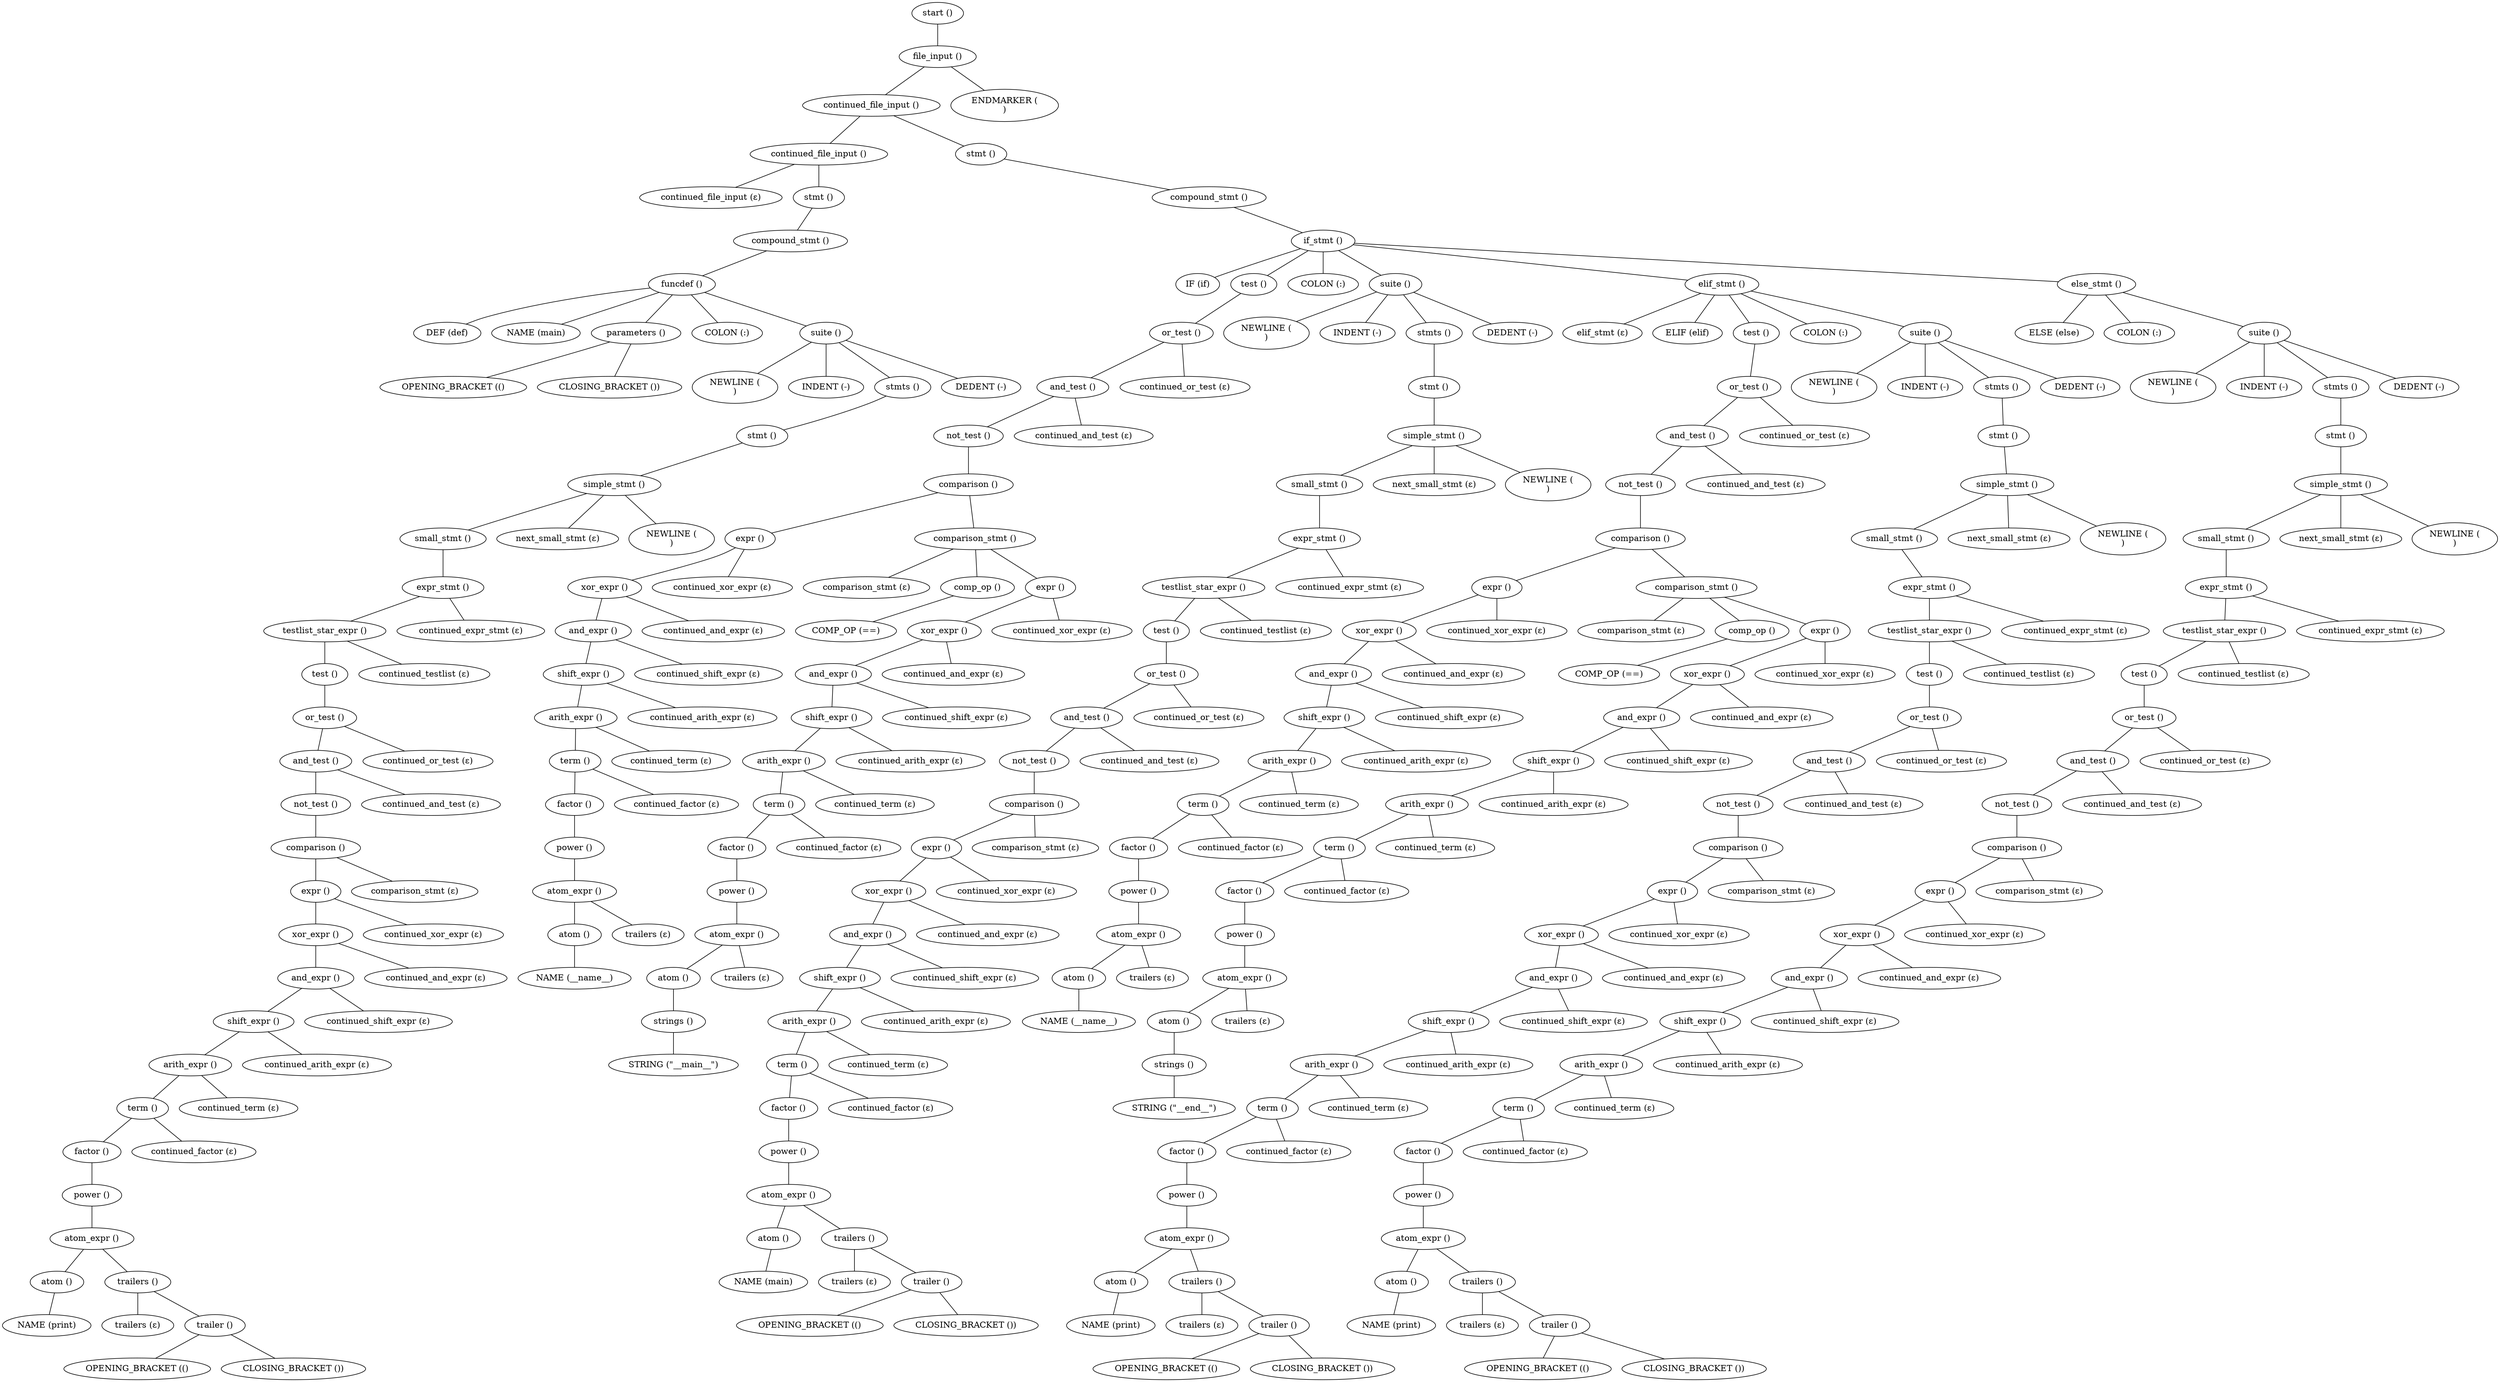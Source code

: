 Graph {
node1 [label="start ()"];
node2 [label="file_input ()"];
node3 [label="continued_file_input ()"];
node4 [label="continued_file_input ()"];
node5 [label="continued_file_input (ε)"];
node6 [label="stmt ()"];
node7 [label="compound_stmt ()"];
node8 [label="funcdef ()"];
node9 [label="DEF (def)"];
node10 [label="NAME (main)"];
node11 [label="parameters ()"];
node12 [label="OPENING_BRACKET (()"];
node13 [label="CLOSING_BRACKET ())"];
node14 [label="COLON (:)"];
node15 [label="suite ()"];
node16 [label="NEWLINE (
)"];
node17 [label="INDENT (-)"];
node18 [label="stmts ()"];
node19 [label="stmt ()"];
node20 [label="simple_stmt ()"];
node21 [label="small_stmt ()"];
node22 [label="expr_stmt ()"];
node23 [label="testlist_star_expr ()"];
node24 [label="test ()"];
node25 [label="or_test ()"];
node26 [label="and_test ()"];
node27 [label="not_test ()"];
node28 [label="comparison ()"];
node29 [label="expr ()"];
node30 [label="xor_expr ()"];
node31 [label="and_expr ()"];
node32 [label="shift_expr ()"];
node33 [label="arith_expr ()"];
node34 [label="term ()"];
node35 [label="factor ()"];
node36 [label="power ()"];
node37 [label="atom_expr ()"];
node38 [label="atom ()"];
node39 [label="NAME (print)"];
node40 [label="trailers ()"];
node41 [label="trailers (ε)"];
node42 [label="trailer ()"];
node43 [label="OPENING_BRACKET (()"];
node44 [label="CLOSING_BRACKET ())"];
node45 [label="continued_factor (ε)"];
node46 [label="continued_term (ε)"];
node47 [label="continued_arith_expr (ε)"];
node48 [label="continued_shift_expr (ε)"];
node49 [label="continued_and_expr (ε)"];
node50 [label="continued_xor_expr (ε)"];
node51 [label="comparison_stmt (ε)"];
node52 [label="continued_and_test (ε)"];
node53 [label="continued_or_test (ε)"];
node54 [label="continued_testlist (ε)"];
node55 [label="continued_expr_stmt (ε)"];
node56 [label="next_small_stmt (ε)"];
node57 [label="NEWLINE (
)"];
node58 [label="DEDENT (-)"];
node59 [label="stmt ()"];
node60 [label="compound_stmt ()"];
node61 [label="if_stmt ()"];
node62 [label="IF (if)"];
node63 [label="test ()"];
node64 [label="or_test ()"];
node65 [label="and_test ()"];
node66 [label="not_test ()"];
node67 [label="comparison ()"];
node68 [label="expr ()"];
node69 [label="xor_expr ()"];
node70 [label="and_expr ()"];
node71 [label="shift_expr ()"];
node72 [label="arith_expr ()"];
node73 [label="term ()"];
node74 [label="factor ()"];
node75 [label="power ()"];
node76 [label="atom_expr ()"];
node77 [label="atom ()"];
node78 [label="NAME (__name__)"];
node79 [label="trailers (ε)"];
node80 [label="continued_factor (ε)"];
node81 [label="continued_term (ε)"];
node82 [label="continued_arith_expr (ε)"];
node83 [label="continued_shift_expr (ε)"];
node84 [label="continued_and_expr (ε)"];
node85 [label="continued_xor_expr (ε)"];
node86 [label="comparison_stmt ()"];
node87 [label="comparison_stmt (ε)"];
node88 [label="comp_op ()"];
node89 [label="COMP_OP (==)"];
node90 [label="expr ()"];
node91 [label="xor_expr ()"];
node92 [label="and_expr ()"];
node93 [label="shift_expr ()"];
node94 [label="arith_expr ()"];
node95 [label="term ()"];
node96 [label="factor ()"];
node97 [label="power ()"];
node98 [label="atom_expr ()"];
node99 [label="atom ()"];
node100 [label="strings ()"];
node101 [label="STRING (&quot;__main__&quot;)"];
node102 [label="trailers (ε)"];
node103 [label="continued_factor (ε)"];
node104 [label="continued_term (ε)"];
node105 [label="continued_arith_expr (ε)"];
node106 [label="continued_shift_expr (ε)"];
node107 [label="continued_and_expr (ε)"];
node108 [label="continued_xor_expr (ε)"];
node109 [label="continued_and_test (ε)"];
node110 [label="continued_or_test (ε)"];
node111 [label="COLON (:)"];
node112 [label="suite ()"];
node113 [label="NEWLINE (
)"];
node114 [label="INDENT (-)"];
node115 [label="stmts ()"];
node116 [label="stmt ()"];
node117 [label="simple_stmt ()"];
node118 [label="small_stmt ()"];
node119 [label="expr_stmt ()"];
node120 [label="testlist_star_expr ()"];
node121 [label="test ()"];
node122 [label="or_test ()"];
node123 [label="and_test ()"];
node124 [label="not_test ()"];
node125 [label="comparison ()"];
node126 [label="expr ()"];
node127 [label="xor_expr ()"];
node128 [label="and_expr ()"];
node129 [label="shift_expr ()"];
node130 [label="arith_expr ()"];
node131 [label="term ()"];
node132 [label="factor ()"];
node133 [label="power ()"];
node134 [label="atom_expr ()"];
node135 [label="atom ()"];
node136 [label="NAME (main)"];
node137 [label="trailers ()"];
node138 [label="trailers (ε)"];
node139 [label="trailer ()"];
node140 [label="OPENING_BRACKET (()"];
node141 [label="CLOSING_BRACKET ())"];
node142 [label="continued_factor (ε)"];
node143 [label="continued_term (ε)"];
node144 [label="continued_arith_expr (ε)"];
node145 [label="continued_shift_expr (ε)"];
node146 [label="continued_and_expr (ε)"];
node147 [label="continued_xor_expr (ε)"];
node148 [label="comparison_stmt (ε)"];
node149 [label="continued_and_test (ε)"];
node150 [label="continued_or_test (ε)"];
node151 [label="continued_testlist (ε)"];
node152 [label="continued_expr_stmt (ε)"];
node153 [label="next_small_stmt (ε)"];
node154 [label="NEWLINE (
)"];
node155 [label="DEDENT (-)"];
node156 [label="elif_stmt ()"];
node157 [label="elif_stmt (ε)"];
node158 [label="ELIF (elif)"];
node159 [label="test ()"];
node160 [label="or_test ()"];
node161 [label="and_test ()"];
node162 [label="not_test ()"];
node163 [label="comparison ()"];
node164 [label="expr ()"];
node165 [label="xor_expr ()"];
node166 [label="and_expr ()"];
node167 [label="shift_expr ()"];
node168 [label="arith_expr ()"];
node169 [label="term ()"];
node170 [label="factor ()"];
node171 [label="power ()"];
node172 [label="atom_expr ()"];
node173 [label="atom ()"];
node174 [label="NAME (__name__)"];
node175 [label="trailers (ε)"];
node176 [label="continued_factor (ε)"];
node177 [label="continued_term (ε)"];
node178 [label="continued_arith_expr (ε)"];
node179 [label="continued_shift_expr (ε)"];
node180 [label="continued_and_expr (ε)"];
node181 [label="continued_xor_expr (ε)"];
node182 [label="comparison_stmt ()"];
node183 [label="comparison_stmt (ε)"];
node184 [label="comp_op ()"];
node185 [label="COMP_OP (==)"];
node186 [label="expr ()"];
node187 [label="xor_expr ()"];
node188 [label="and_expr ()"];
node189 [label="shift_expr ()"];
node190 [label="arith_expr ()"];
node191 [label="term ()"];
node192 [label="factor ()"];
node193 [label="power ()"];
node194 [label="atom_expr ()"];
node195 [label="atom ()"];
node196 [label="strings ()"];
node197 [label="STRING (&quot;__end__&quot;)"];
node198 [label="trailers (ε)"];
node199 [label="continued_factor (ε)"];
node200 [label="continued_term (ε)"];
node201 [label="continued_arith_expr (ε)"];
node202 [label="continued_shift_expr (ε)"];
node203 [label="continued_and_expr (ε)"];
node204 [label="continued_xor_expr (ε)"];
node205 [label="continued_and_test (ε)"];
node206 [label="continued_or_test (ε)"];
node207 [label="COLON (:)"];
node208 [label="suite ()"];
node209 [label="NEWLINE (
)"];
node210 [label="INDENT (-)"];
node211 [label="stmts ()"];
node212 [label="stmt ()"];
node213 [label="simple_stmt ()"];
node214 [label="small_stmt ()"];
node215 [label="expr_stmt ()"];
node216 [label="testlist_star_expr ()"];
node217 [label="test ()"];
node218 [label="or_test ()"];
node219 [label="and_test ()"];
node220 [label="not_test ()"];
node221 [label="comparison ()"];
node222 [label="expr ()"];
node223 [label="xor_expr ()"];
node224 [label="and_expr ()"];
node225 [label="shift_expr ()"];
node226 [label="arith_expr ()"];
node227 [label="term ()"];
node228 [label="factor ()"];
node229 [label="power ()"];
node230 [label="atom_expr ()"];
node231 [label="atom ()"];
node232 [label="NAME (print)"];
node233 [label="trailers ()"];
node234 [label="trailers (ε)"];
node235 [label="trailer ()"];
node236 [label="OPENING_BRACKET (()"];
node237 [label="CLOSING_BRACKET ())"];
node238 [label="continued_factor (ε)"];
node239 [label="continued_term (ε)"];
node240 [label="continued_arith_expr (ε)"];
node241 [label="continued_shift_expr (ε)"];
node242 [label="continued_and_expr (ε)"];
node243 [label="continued_xor_expr (ε)"];
node244 [label="comparison_stmt (ε)"];
node245 [label="continued_and_test (ε)"];
node246 [label="continued_or_test (ε)"];
node247 [label="continued_testlist (ε)"];
node248 [label="continued_expr_stmt (ε)"];
node249 [label="next_small_stmt (ε)"];
node250 [label="NEWLINE (
)"];
node251 [label="DEDENT (-)"];
node252 [label="else_stmt ()"];
node253 [label="ELSE (else)"];
node254 [label="COLON (:)"];
node255 [label="suite ()"];
node256 [label="NEWLINE (
)"];
node257 [label="INDENT (-)"];
node258 [label="stmts ()"];
node259 [label="stmt ()"];
node260 [label="simple_stmt ()"];
node261 [label="small_stmt ()"];
node262 [label="expr_stmt ()"];
node263 [label="testlist_star_expr ()"];
node264 [label="test ()"];
node265 [label="or_test ()"];
node266 [label="and_test ()"];
node267 [label="not_test ()"];
node268 [label="comparison ()"];
node269 [label="expr ()"];
node270 [label="xor_expr ()"];
node271 [label="and_expr ()"];
node272 [label="shift_expr ()"];
node273 [label="arith_expr ()"];
node274 [label="term ()"];
node275 [label="factor ()"];
node276 [label="power ()"];
node277 [label="atom_expr ()"];
node278 [label="atom ()"];
node279 [label="NAME (print)"];
node280 [label="trailers ()"];
node281 [label="trailers (ε)"];
node282 [label="trailer ()"];
node283 [label="OPENING_BRACKET (()"];
node284 [label="CLOSING_BRACKET ())"];
node285 [label="continued_factor (ε)"];
node286 [label="continued_term (ε)"];
node287 [label="continued_arith_expr (ε)"];
node288 [label="continued_shift_expr (ε)"];
node289 [label="continued_and_expr (ε)"];
node290 [label="continued_xor_expr (ε)"];
node291 [label="comparison_stmt (ε)"];
node292 [label="continued_and_test (ε)"];
node293 [label="continued_or_test (ε)"];
node294 [label="continued_testlist (ε)"];
node295 [label="continued_expr_stmt (ε)"];
node296 [label="next_small_stmt (ε)"];
node297 [label="NEWLINE (
)"];
node298 [label="DEDENT (-)"];
node299 [label="ENDMARKER (
)"];

node1 -- node2;
node2 -- node3;
node3 -- node4;
node4 -- node5;
node4 -- node6;
node6 -- node7;
node7 -- node8;
node8 -- node9;
node8 -- node10;
node8 -- node11;
node11 -- node12;
node11 -- node13;
node8 -- node14;
node8 -- node15;
node15 -- node16;
node15 -- node17;
node15 -- node18;
node18 -- node19;
node19 -- node20;
node20 -- node21;
node21 -- node22;
node22 -- node23;
node23 -- node24;
node24 -- node25;
node25 -- node26;
node26 -- node27;
node27 -- node28;
node28 -- node29;
node29 -- node30;
node30 -- node31;
node31 -- node32;
node32 -- node33;
node33 -- node34;
node34 -- node35;
node35 -- node36;
node36 -- node37;
node37 -- node38;
node38 -- node39;
node37 -- node40;
node40 -- node41;
node40 -- node42;
node42 -- node43;
node42 -- node44;
node34 -- node45;
node33 -- node46;
node32 -- node47;
node31 -- node48;
node30 -- node49;
node29 -- node50;
node28 -- node51;
node26 -- node52;
node25 -- node53;
node23 -- node54;
node22 -- node55;
node20 -- node56;
node20 -- node57;
node15 -- node58;
node3 -- node59;
node59 -- node60;
node60 -- node61;
node61 -- node62;
node61 -- node63;
node63 -- node64;
node64 -- node65;
node65 -- node66;
node66 -- node67;
node67 -- node68;
node68 -- node69;
node69 -- node70;
node70 -- node71;
node71 -- node72;
node72 -- node73;
node73 -- node74;
node74 -- node75;
node75 -- node76;
node76 -- node77;
node77 -- node78;
node76 -- node79;
node73 -- node80;
node72 -- node81;
node71 -- node82;
node70 -- node83;
node69 -- node84;
node68 -- node85;
node67 -- node86;
node86 -- node87;
node86 -- node88;
node88 -- node89;
node86 -- node90;
node90 -- node91;
node91 -- node92;
node92 -- node93;
node93 -- node94;
node94 -- node95;
node95 -- node96;
node96 -- node97;
node97 -- node98;
node98 -- node99;
node99 -- node100;
node100 -- node101;
node98 -- node102;
node95 -- node103;
node94 -- node104;
node93 -- node105;
node92 -- node106;
node91 -- node107;
node90 -- node108;
node65 -- node109;
node64 -- node110;
node61 -- node111;
node61 -- node112;
node112 -- node113;
node112 -- node114;
node112 -- node115;
node115 -- node116;
node116 -- node117;
node117 -- node118;
node118 -- node119;
node119 -- node120;
node120 -- node121;
node121 -- node122;
node122 -- node123;
node123 -- node124;
node124 -- node125;
node125 -- node126;
node126 -- node127;
node127 -- node128;
node128 -- node129;
node129 -- node130;
node130 -- node131;
node131 -- node132;
node132 -- node133;
node133 -- node134;
node134 -- node135;
node135 -- node136;
node134 -- node137;
node137 -- node138;
node137 -- node139;
node139 -- node140;
node139 -- node141;
node131 -- node142;
node130 -- node143;
node129 -- node144;
node128 -- node145;
node127 -- node146;
node126 -- node147;
node125 -- node148;
node123 -- node149;
node122 -- node150;
node120 -- node151;
node119 -- node152;
node117 -- node153;
node117 -- node154;
node112 -- node155;
node61 -- node156;
node156 -- node157;
node156 -- node158;
node156 -- node159;
node159 -- node160;
node160 -- node161;
node161 -- node162;
node162 -- node163;
node163 -- node164;
node164 -- node165;
node165 -- node166;
node166 -- node167;
node167 -- node168;
node168 -- node169;
node169 -- node170;
node170 -- node171;
node171 -- node172;
node172 -- node173;
node173 -- node174;
node172 -- node175;
node169 -- node176;
node168 -- node177;
node167 -- node178;
node166 -- node179;
node165 -- node180;
node164 -- node181;
node163 -- node182;
node182 -- node183;
node182 -- node184;
node184 -- node185;
node182 -- node186;
node186 -- node187;
node187 -- node188;
node188 -- node189;
node189 -- node190;
node190 -- node191;
node191 -- node192;
node192 -- node193;
node193 -- node194;
node194 -- node195;
node195 -- node196;
node196 -- node197;
node194 -- node198;
node191 -- node199;
node190 -- node200;
node189 -- node201;
node188 -- node202;
node187 -- node203;
node186 -- node204;
node161 -- node205;
node160 -- node206;
node156 -- node207;
node156 -- node208;
node208 -- node209;
node208 -- node210;
node208 -- node211;
node211 -- node212;
node212 -- node213;
node213 -- node214;
node214 -- node215;
node215 -- node216;
node216 -- node217;
node217 -- node218;
node218 -- node219;
node219 -- node220;
node220 -- node221;
node221 -- node222;
node222 -- node223;
node223 -- node224;
node224 -- node225;
node225 -- node226;
node226 -- node227;
node227 -- node228;
node228 -- node229;
node229 -- node230;
node230 -- node231;
node231 -- node232;
node230 -- node233;
node233 -- node234;
node233 -- node235;
node235 -- node236;
node235 -- node237;
node227 -- node238;
node226 -- node239;
node225 -- node240;
node224 -- node241;
node223 -- node242;
node222 -- node243;
node221 -- node244;
node219 -- node245;
node218 -- node246;
node216 -- node247;
node215 -- node248;
node213 -- node249;
node213 -- node250;
node208 -- node251;
node61 -- node252;
node252 -- node253;
node252 -- node254;
node252 -- node255;
node255 -- node256;
node255 -- node257;
node255 -- node258;
node258 -- node259;
node259 -- node260;
node260 -- node261;
node261 -- node262;
node262 -- node263;
node263 -- node264;
node264 -- node265;
node265 -- node266;
node266 -- node267;
node267 -- node268;
node268 -- node269;
node269 -- node270;
node270 -- node271;
node271 -- node272;
node272 -- node273;
node273 -- node274;
node274 -- node275;
node275 -- node276;
node276 -- node277;
node277 -- node278;
node278 -- node279;
node277 -- node280;
node280 -- node281;
node280 -- node282;
node282 -- node283;
node282 -- node284;
node274 -- node285;
node273 -- node286;
node272 -- node287;
node271 -- node288;
node270 -- node289;
node269 -- node290;
node268 -- node291;
node266 -- node292;
node265 -- node293;
node263 -- node294;
node262 -- node295;
node260 -- node296;
node260 -- node297;
node255 -- node298;
node2 -- node299;

}
